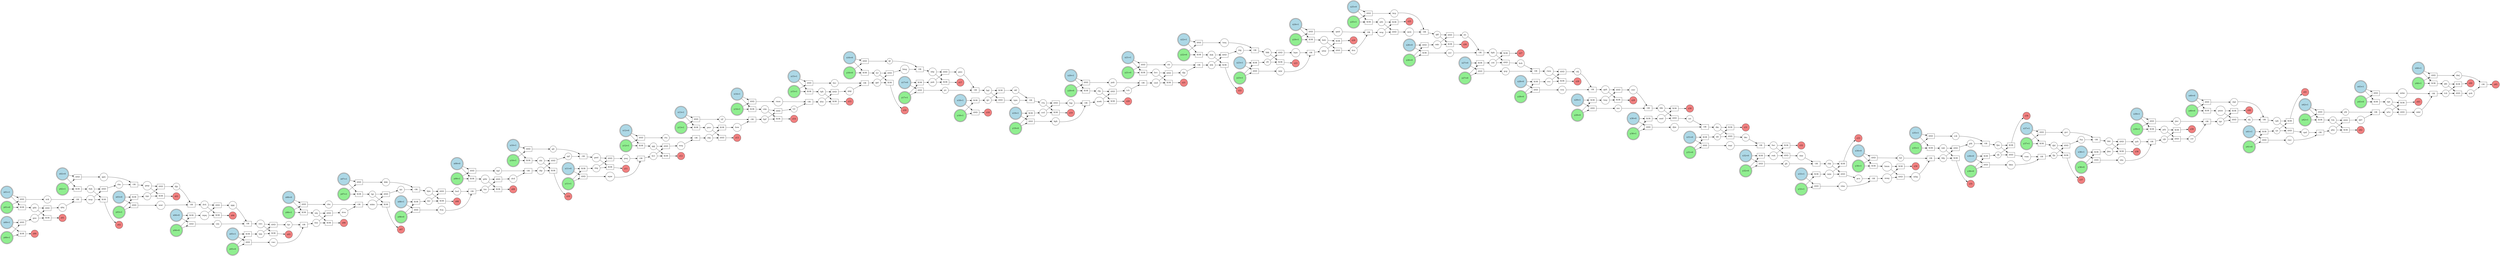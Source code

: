 digraph Circuit {
  rankdir=LR;
  "bcv" [label="bcv", style=filled, fillcolor="white", shape="circle"];
  "bfg" [label="bfg", style=filled, fillcolor="white", shape="circle"];
  "bgt" [label="bgt", style=filled, fillcolor="white", shape="circle"];
  "bht" [label="bht", style=filled, fillcolor="white", shape="circle"];
  "bjm" [label="bjm", style=filled, fillcolor="white", shape="circle"];
  "bkc" [label="bkc", style=filled, fillcolor="white", shape="circle"];
  "bkm" [label="bkm", style=filled, fillcolor="white", shape="circle"];
  "bmg" [label="bmg", style=filled, fillcolor="white", shape="circle"];
  "bpb" [label="bpb", style=filled, fillcolor="white", shape="circle"];
  "bpf" [label="bpf", style=filled, fillcolor="white", shape="circle"];
  "bqj" [label="bqj", style=filled, fillcolor="white", shape="circle"];
  "bsc" [label="bsc", style=filled, fillcolor="white", shape="circle"];
  "bsd" [label="bsd", style=filled, fillcolor="white", shape="circle"];
  "btr" [label="btr", style=filled, fillcolor="white", shape="circle"];
  "cbn" [label="cbn", style=filled, fillcolor="white", shape="circle"];
  "cck" [label="cck", style=filled, fillcolor="white", shape="circle"];
  "cdj" [label="cdj", style=filled, fillcolor="white", shape="circle"];
  "cgh" [label="cgh", style=filled, fillcolor="white", shape="circle"];
  "cjs" [label="cjs", style=filled, fillcolor="white", shape="circle"];
  "ckp" [label="ckp", style=filled, fillcolor="white", shape="circle"];
  "cmv" [label="cmv", style=filled, fillcolor="white", shape="circle"];
  "crd" [label="crd", style=filled, fillcolor="white", shape="circle"];
  "cvf" [label="cvf", style=filled, fillcolor="white", shape="circle"];
  "dcn" [label="dcn", style=filled, fillcolor="white", shape="circle"];
  "djd" [label="djd", style=filled, fillcolor="white", shape="circle"];
  "djg" [label="djg", style=filled, fillcolor="white", shape="circle"];
  "djm" [label="djm", style=filled, fillcolor="white", shape="circle"];
  "djp" [label="djp", style=filled, fillcolor="white", shape="circle"];
  "dkc" [label="dkc", style=filled, fillcolor="white", shape="circle"];
  "dnk" [label="dnk", style=filled, fillcolor="white", shape="circle"];
  "drk" [label="drk", style=filled, fillcolor="white", shape="circle"];
  "dtw" [label="dtw", style=filled, fillcolor="white", shape="circle"];
  "dvd" [label="dvd", style=filled, fillcolor="white", shape="circle"];
  "dvh" [label="dvh", style=filled, fillcolor="white", shape="circle"];
  "dvw" [label="dvw", style=filled, fillcolor="white", shape="circle"];
  "dwj" [label="dwj", style=filled, fillcolor="white", shape="circle"];
  "fcf" [label="fcf", style=filled, fillcolor="white", shape="circle"];
  "fdb" [label="fdb", style=filled, fillcolor="white", shape="circle"];
  "fjf" [label="fjf", style=filled, fillcolor="white", shape="circle"];
  "fjm" [label="fjm", style=filled, fillcolor="white", shape="circle"];
  "fjq" [label="fjq", style=filled, fillcolor="white", shape="circle"];
  "fnf" [label="fnf", style=filled, fillcolor="white", shape="circle"];
  "frt" [label="frt", style=filled, fillcolor="white", shape="circle"];
  "fsw" [label="fsw", style=filled, fillcolor="white", shape="circle"];
  "fvk" [label="fvk", style=filled, fillcolor="white", shape="circle"];
  "fvm" [label="fvm", style=filled, fillcolor="white", shape="circle"];
  "fvp" [label="fvp", style=filled, fillcolor="white", shape="circle"];
  "fwk" [label="fwk", style=filled, fillcolor="white", shape="circle"];
  "fwv" [label="fwv", style=filled, fillcolor="white", shape="circle"];
  "gdw" [label="gdw", style=filled, fillcolor="white", shape="circle"];
  "ggj" [label="ggj", style=filled, fillcolor="white", shape="circle"];
  "ghh" [label="ghh", style=filled, fillcolor="white", shape="circle"];
  "gmp" [label="gmp", style=filled, fillcolor="white", shape="circle"];
  "gms" [label="gms", style=filled, fillcolor="white", shape="circle"];
  "gnn" [label="gnn", style=filled, fillcolor="white", shape="circle"];
  "gph" [label="gph", style=filled, fillcolor="white", shape="circle"];
  "gpn" [label="gpn", style=filled, fillcolor="white", shape="circle"];
  "gpt" [label="gpt", style=filled, fillcolor="white", shape="circle"];
  "gpv" [label="gpv", style=filled, fillcolor="white", shape="circle"];
  "gqg" [label="gqg", style=filled, fillcolor="white", shape="circle"];
  "gtk" [label="gtk", style=filled, fillcolor="white", shape="circle"];
  "gvr" [label="gvr", style=filled, fillcolor="white", shape="circle"];
  "gwd" [label="gwd", style=filled, fillcolor="white", shape="circle"];
  "hcb" [label="hcb", style=filled, fillcolor="white", shape="circle"];
  "hcv" [label="hcv", style=filled, fillcolor="white", shape="circle"];
  "hfj" [label="hfj", style=filled, fillcolor="white", shape="circle"];
  "hjv" [label="hjv", style=filled, fillcolor="white", shape="circle"];
  "hkk" [label="hkk", style=filled, fillcolor="white", shape="circle"];
  "hmm" [label="hmm", style=filled, fillcolor="white", shape="circle"];
  "hqw" [label="hqw", style=filled, fillcolor="white", shape="circle"];
  "hsw" [label="hsw", style=filled, fillcolor="white", shape="circle"];
  "jct" [label="jct", style=filled, fillcolor="white", shape="circle"];
  "jjb" [label="jjb", style=filled, fillcolor="white", shape="circle"];
  "jkh" [label="jkh", style=filled, fillcolor="white", shape="circle"];
  "jkm" [label="jkm", style=filled, fillcolor="white", shape="circle"];
  "jmc" [label="jmc", style=filled, fillcolor="white", shape="circle"];
  "jrk" [label="jrk", style=filled, fillcolor="white", shape="circle"];
  "kbk" [label="kbk", style=filled, fillcolor="white", shape="circle"];
  "kgf" [label="kgf", style=filled, fillcolor="white", shape="circle"];
  "kgh" [label="kgh", style=filled, fillcolor="white", shape="circle"];
  "knh" [label="knh", style=filled, fillcolor="white", shape="circle"];
  "kvp" [label="kvp", style=filled, fillcolor="white", shape="circle"];
  "mbw" [label="mbw", style=filled, fillcolor="white", shape="circle"];
  "mhg" [label="mhg", style=filled, fillcolor="white", shape="circle"];
  "mkm" [label="mkm", style=filled, fillcolor="white", shape="circle"];
  "mpq" [label="mpq", style=filled, fillcolor="white", shape="circle"];
  "mqr" [label="mqr", style=filled, fillcolor="white", shape="circle"];
  "msp" [label="msp", style=filled, fillcolor="white", shape="circle"];
  "mwg" [label="mwg", style=filled, fillcolor="white", shape="circle"];
  "mwk" [label="mwk", style=filled, fillcolor="white", shape="circle"];
  "nbp" [label="nbp", style=filled, fillcolor="white", shape="circle"];
  "nck" [label="nck", style=filled, fillcolor="white", shape="circle"];
  "ngt" [label="ngt", style=filled, fillcolor="white", shape="circle"];
  "nhj" [label="nhj", style=filled, fillcolor="white", shape="circle"];
  "njc" [label="njc", style=filled, fillcolor="white", shape="circle"];
  "nvr" [label="nvr", style=filled, fillcolor="white", shape="circle"];
  "pbn" [label="pbn", style=filled, fillcolor="white", shape="circle"];
  "pcn" [label="pcn", style=filled, fillcolor="white", shape="circle"];
  "pds" [label="pds", style=filled, fillcolor="white", shape="circle"];
  "pjt" [label="pjt", style=filled, fillcolor="white", shape="circle"];
  "pmm" [label="pmm", style=filled, fillcolor="white", shape="circle"];
  "pmv" [label="pmv", style=filled, fillcolor="white", shape="circle"];
  "pnb" [label="pnb", style=filled, fillcolor="white", shape="circle"];
  "pnh" [label="pnh", style=filled, fillcolor="white", shape="circle"];
  "pnq" [label="pnq", style=filled, fillcolor="white", shape="circle"];
  "pth" [label="pth", style=filled, fillcolor="white", shape="circle"];
  "qcg" [label="qcg", style=filled, fillcolor="white", shape="circle"];
  "qgg" [label="qgg", style=filled, fillcolor="white", shape="circle"];
  "qhq" [label="qhq", style=filled, fillcolor="white", shape="circle"];
  "qjc" [label="qjc", style=filled, fillcolor="white", shape="circle"];
  "qkf" [label="qkf", style=filled, fillcolor="white", shape="circle"];
  "qmb" [label="qmb", style=filled, fillcolor="white", shape="circle"];
  "qrb" [label="qrb", style=filled, fillcolor="white", shape="circle"];
  "qsm" [label="qsm", style=filled, fillcolor="white", shape="circle"];
  "qvk" [label="qvk", style=filled, fillcolor="white", shape="circle"];
  "rbk" [label="rbk", style=filled, fillcolor="white", shape="circle"];
  "rds" [label="rds", style=filled, fillcolor="white", shape="circle"];
  "rfg" [label="rfg", style=filled, fillcolor="white", shape="circle"];
  "rgn" [label="rgn", style=filled, fillcolor="white", shape="circle"];
  "rhk" [label="rhk", style=filled, fillcolor="white", shape="circle"];
  "rmm" [label="rmm", style=filled, fillcolor="white", shape="circle"];
  "rmv" [label="rmv", style=filled, fillcolor="white", shape="circle"];
  "rrq" [label="rrq", style=filled, fillcolor="white", shape="circle"];
  "rtn" [label="rtn", style=filled, fillcolor="white", shape="circle"];
  "rwk" [label="rwk", style=filled, fillcolor="white", shape="circle"];
  "rwm" [label="rwm", style=filled, fillcolor="white", shape="circle"];
  "sbg" [label="sbg", style=filled, fillcolor="white", shape="circle"];
  "scd" [label="scd", style=filled, fillcolor="white", shape="circle"];
  "sfj" [label="sfj", style=filled, fillcolor="white", shape="circle"];
  "shn" [label="shn", style=filled, fillcolor="white", shape="circle"];
  "skf" [label="skf", style=filled, fillcolor="white", shape="circle"];
  "smd" [label="smd", style=filled, fillcolor="white", shape="circle"];
  "spd" [label="spd", style=filled, fillcolor="white", shape="circle"];
  "spf" [label="spf", style=filled, fillcolor="white", shape="circle"];
  "sss" [label="sss", style=filled, fillcolor="white", shape="circle"];
  "sst" [label="sst", style=filled, fillcolor="white", shape="circle"];
  "swd" [label="swd", style=filled, fillcolor="white", shape="circle"];
  "sws" [label="sws", style=filled, fillcolor="white", shape="circle"];
  "tcb" [label="tcb", style=filled, fillcolor="white", shape="circle"];
  "tch" [label="tch", style=filled, fillcolor="white", shape="circle"];
  "tdd" [label="tdd", style=filled, fillcolor="white", shape="circle"];
  "tdg" [label="tdg", style=filled, fillcolor="white", shape="circle"];
  "tgb" [label="tgb", style=filled, fillcolor="white", shape="circle"];
  "tgj" [label="tgj", style=filled, fillcolor="white", shape="circle"];
  "tgm" [label="tgm", style=filled, fillcolor="white", shape="circle"];
  "tgv" [label="tgv", style=filled, fillcolor="white", shape="circle"];
  "tjh" [label="tjh", style=filled, fillcolor="white", shape="circle"];
  "tmp" [label="tmp", style=filled, fillcolor="white", shape="circle"];
  "tmq" [label="tmq", style=filled, fillcolor="white", shape="circle"];
  "tns" [label="tns", style=filled, fillcolor="white", shape="circle"];
  "tpq" [label="tpq", style=filled, fillcolor="white", shape="circle"];
  "tst" [label="tst", style=filled, fillcolor="white", shape="circle"];
  "tvw" [label="tvw", style=filled, fillcolor="white", shape="circle"];
  "vbm" [label="vbm", style=filled, fillcolor="white", shape="circle"];
  "vbs" [label="vbs", style=filled, fillcolor="white", shape="circle"];
  "vds" [label="vds", style=filled, fillcolor="white", shape="circle"];
  "vfr" [label="vfr", style=filled, fillcolor="white", shape="circle"];
  "vft" [label="vft", style=filled, fillcolor="white", shape="circle"];
  "vhb" [label="vhb", style=filled, fillcolor="white", shape="circle"];
  "vjb" [label="vjb", style=filled, fillcolor="white", shape="circle"];
  "vjf" [label="vjf", style=filled, fillcolor="white", shape="circle"];
  "vkd" [label="vkd", style=filled, fillcolor="white", shape="circle"];
  "vkw" [label="vkw", style=filled, fillcolor="white", shape="circle"];
  "vnm" [label="vnm", style=filled, fillcolor="white", shape="circle"];
  "vvc" [label="vvc", style=filled, fillcolor="white", shape="circle"];
  "vwc" [label="vwc", style=filled, fillcolor="white", shape="circle"];
  "wbw" [label="wbw", style=filled, fillcolor="white", shape="circle"];
  "whv" [label="whv", style=filled, fillcolor="white", shape="circle"];
  "wjm" [label="wjm", style=filled, fillcolor="white", shape="circle"];
  "wjw" [label="wjw", style=filled, fillcolor="white", shape="circle"];
  "wkd" [label="wkd", style=filled, fillcolor="white", shape="circle"];
  "wkr" [label="wkr", style=filled, fillcolor="white", shape="circle"];
  "wpw" [label="wpw", style=filled, fillcolor="white", shape="circle"];
  "wrg" [label="wrg", style=filled, fillcolor="white", shape="circle"];
  "wsg" [label="wsg", style=filled, fillcolor="white", shape="circle"];
  "wwt" [label="wwt", style=filled, fillcolor="white", shape="circle"];
  "x00" [label="x00=1", style=filled, fillcolor="lightblue", shape="doublecircle"];
  "x01" [label="x01=1", style=filled, fillcolor="lightblue", shape="doublecircle"];
  "x02" [label="x02=0", style=filled, fillcolor="lightblue", shape="doublecircle"];
  "x03" [label="x03=0", style=filled, fillcolor="lightblue", shape="doublecircle"];
  "x04" [label="x04=0", style=filled, fillcolor="lightblue", shape="doublecircle"];
  "x05" [label="x05=1", style=filled, fillcolor="lightblue", shape="doublecircle"];
  "x06" [label="x06=0", style=filled, fillcolor="lightblue", shape="doublecircle"];
  "x07" [label="x07=1", style=filled, fillcolor="lightblue", shape="doublecircle"];
  "x08" [label="x08=1", style=filled, fillcolor="lightblue", shape="doublecircle"];
  "x09" [label="x09=0", style=filled, fillcolor="lightblue", shape="doublecircle"];
  "x10" [label="x10=1", style=filled, fillcolor="lightblue", shape="doublecircle"];
  "x11" [label="x11=0", style=filled, fillcolor="lightblue", shape="doublecircle"];
  "x12" [label="x12=0", style=filled, fillcolor="lightblue", shape="doublecircle"];
  "x13" [label="x13=1", style=filled, fillcolor="lightblue", shape="doublecircle"];
  "x14" [label="x14=1", style=filled, fillcolor="lightblue", shape="doublecircle"];
  "x15" [label="x15=1", style=filled, fillcolor="lightblue", shape="doublecircle"];
  "x16" [label="x16=0", style=filled, fillcolor="lightblue", shape="doublecircle"];
  "x17" [label="x17=0", style=filled, fillcolor="lightblue", shape="doublecircle"];
  "x18" [label="x18=1", style=filled, fillcolor="lightblue", shape="doublecircle"];
  "x19" [label="x19=1", style=filled, fillcolor="lightblue", shape="doublecircle"];
  "x20" [label="x20=1", style=filled, fillcolor="lightblue", shape="doublecircle"];
  "x21" [label="x21=1", style=filled, fillcolor="lightblue", shape="doublecircle"];
  "x22" [label="x22=1", style=filled, fillcolor="lightblue", shape="doublecircle"];
  "x23" [label="x23=1", style=filled, fillcolor="lightblue", shape="doublecircle"];
  "x24" [label="x24=1", style=filled, fillcolor="lightblue", shape="doublecircle"];
  "x25" [label="x25=0", style=filled, fillcolor="lightblue", shape="doublecircle"];
  "x26" [label="x26=0", style=filled, fillcolor="lightblue", shape="doublecircle"];
  "x27" [label="x27=0", style=filled, fillcolor="lightblue", shape="doublecircle"];
  "x28" [label="x28=0", style=filled, fillcolor="lightblue", shape="doublecircle"];
  "x29" [label="x29=1", style=filled, fillcolor="lightblue", shape="doublecircle"];
  "x30" [label="x30=0", style=filled, fillcolor="lightblue", shape="doublecircle"];
  "x31" [label="x31=0", style=filled, fillcolor="lightblue", shape="doublecircle"];
  "x32" [label="x32=0", style=filled, fillcolor="lightblue", shape="doublecircle"];
  "x33" [label="x33=1", style=filled, fillcolor="lightblue", shape="doublecircle"];
  "x34" [label="x34=0", style=filled, fillcolor="lightblue", shape="doublecircle"];
  "x35" [label="x35=1", style=filled, fillcolor="lightblue", shape="doublecircle"];
  "x36" [label="x36=0", style=filled, fillcolor="lightblue", shape="doublecircle"];
  "x37" [label="x37=1", style=filled, fillcolor="lightblue", shape="doublecircle"];
  "x38" [label="x38=1", style=filled, fillcolor="lightblue", shape="doublecircle"];
  "x39" [label="x39=1", style=filled, fillcolor="lightblue", shape="doublecircle"];
  "x40" [label="x40=0", style=filled, fillcolor="lightblue", shape="doublecircle"];
  "x41" [label="x41=1", style=filled, fillcolor="lightblue", shape="doublecircle"];
  "x42" [label="x42=1", style=filled, fillcolor="lightblue", shape="doublecircle"];
  "x43" [label="x43=1", style=filled, fillcolor="lightblue", shape="doublecircle"];
  "x44" [label="x44=1", style=filled, fillcolor="lightblue", shape="doublecircle"];
  "y00" [label="y00=1", style=filled, fillcolor="lightgreen", shape="doublecircle"];
  "y01" [label="y01=0", style=filled, fillcolor="lightgreen", shape="doublecircle"];
  "y02" [label="y02=1", style=filled, fillcolor="lightgreen", shape="doublecircle"];
  "y03" [label="y03=1", style=filled, fillcolor="lightgreen", shape="doublecircle"];
  "y04" [label="y04=0", style=filled, fillcolor="lightgreen", shape="doublecircle"];
  "y05" [label="y05=0", style=filled, fillcolor="lightgreen", shape="doublecircle"];
  "y06" [label="y06=1", style=filled, fillcolor="lightgreen", shape="doublecircle"];
  "y07" [label="y07=1", style=filled, fillcolor="lightgreen", shape="doublecircle"];
  "y08" [label="y08=0", style=filled, fillcolor="lightgreen", shape="doublecircle"];
  "y09" [label="y09=1", style=filled, fillcolor="lightgreen", shape="doublecircle"];
  "y10" [label="y10=1", style=filled, fillcolor="lightgreen", shape="doublecircle"];
  "y11" [label="y11=1", style=filled, fillcolor="lightgreen", shape="doublecircle"];
  "y12" [label="y12=1", style=filled, fillcolor="lightgreen", shape="doublecircle"];
  "y13" [label="y13=1", style=filled, fillcolor="lightgreen", shape="doublecircle"];
  "y14" [label="y14=1", style=filled, fillcolor="lightgreen", shape="doublecircle"];
  "y15" [label="y15=1", style=filled, fillcolor="lightgreen", shape="doublecircle"];
  "y16" [label="y16=0", style=filled, fillcolor="lightgreen", shape="doublecircle"];
  "y17" [label="y17=1", style=filled, fillcolor="lightgreen", shape="doublecircle"];
  "y18" [label="y18=1", style=filled, fillcolor="lightgreen", shape="doublecircle"];
  "y19" [label="y19=0", style=filled, fillcolor="lightgreen", shape="doublecircle"];
  "y20" [label="y20=0", style=filled, fillcolor="lightgreen", shape="doublecircle"];
  "y21" [label="y21=0", style=filled, fillcolor="lightgreen", shape="doublecircle"];
  "y22" [label="y22=0", style=filled, fillcolor="lightgreen", shape="doublecircle"];
  "y23" [label="y23=1", style=filled, fillcolor="lightgreen", shape="doublecircle"];
  "y24" [label="y24=1", style=filled, fillcolor="lightgreen", shape="doublecircle"];
  "y25" [label="y25=1", style=filled, fillcolor="lightgreen", shape="doublecircle"];
  "y26" [label="y26=0", style=filled, fillcolor="lightgreen", shape="doublecircle"];
  "y27" [label="y27=0", style=filled, fillcolor="lightgreen", shape="doublecircle"];
  "y28" [label="y28=0", style=filled, fillcolor="lightgreen", shape="doublecircle"];
  "y29" [label="y29=0", style=filled, fillcolor="lightgreen", shape="doublecircle"];
  "y30" [label="y30=1", style=filled, fillcolor="lightgreen", shape="doublecircle"];
  "y31" [label="y31=0", style=filled, fillcolor="lightgreen", shape="doublecircle"];
  "y32" [label="y32=0", style=filled, fillcolor="lightgreen", shape="doublecircle"];
  "y33" [label="y33=1", style=filled, fillcolor="lightgreen", shape="doublecircle"];
  "y34" [label="y34=1", style=filled, fillcolor="lightgreen", shape="doublecircle"];
  "y35" [label="y35=1", style=filled, fillcolor="lightgreen", shape="doublecircle"];
  "y36" [label="y36=0", style=filled, fillcolor="lightgreen", shape="doublecircle"];
  "y37" [label="y37=1", style=filled, fillcolor="lightgreen", shape="doublecircle"];
  "y38" [label="y38=0", style=filled, fillcolor="lightgreen", shape="doublecircle"];
  "y39" [label="y39=1", style=filled, fillcolor="lightgreen", shape="doublecircle"];
  "y40" [label="y40=0", style=filled, fillcolor="lightgreen", shape="doublecircle"];
  "y41" [label="y41=0", style=filled, fillcolor="lightgreen", shape="doublecircle"];
  "y42" [label="y42=1", style=filled, fillcolor="lightgreen", shape="doublecircle"];
  "y43" [label="y43=0", style=filled, fillcolor="lightgreen", shape="doublecircle"];
  "y44" [label="y44=1", style=filled, fillcolor="lightgreen", shape="doublecircle"];
  "z00" [label="z00", style=filled, fillcolor="lightcoral", shape="circle"];
  "z01" [label="z01", style=filled, fillcolor="lightcoral", shape="circle"];
  "z02" [label="z02", style=filled, fillcolor="lightcoral", shape="circle"];
  "z03" [label="z03", style=filled, fillcolor="lightcoral", shape="circle"];
  "z04" [label="z04", style=filled, fillcolor="lightcoral", shape="circle"];
  "z05" [label="z05", style=filled, fillcolor="lightcoral", shape="circle"];
  "z06" [label="z06", style=filled, fillcolor="lightcoral", shape="circle"];
  "z07" [label="z07", style=filled, fillcolor="lightcoral", shape="circle"];
  "z08" [label="z08", style=filled, fillcolor="lightcoral", shape="circle"];
  "z09" [label="z09", style=filled, fillcolor="lightcoral", shape="circle"];
  "z10" [label="z10", style=filled, fillcolor="lightcoral", shape="circle"];
  "z11" [label="z11", style=filled, fillcolor="lightcoral", shape="circle"];
  "z12" [label="z12", style=filled, fillcolor="lightcoral", shape="circle"];
  "z13" [label="z13", style=filled, fillcolor="lightcoral", shape="circle"];
  "z14" [label="z14", style=filled, fillcolor="lightcoral", shape="circle"];
  "z15" [label="z15", style=filled, fillcolor="lightcoral", shape="circle"];
  "z16" [label="z16", style=filled, fillcolor="lightcoral", shape="circle"];
  "z17" [label="z17", style=filled, fillcolor="lightcoral", shape="circle"];
  "z18" [label="z18", style=filled, fillcolor="lightcoral", shape="circle"];
  "z19" [label="z19", style=filled, fillcolor="lightcoral", shape="circle"];
  "z20" [label="z20", style=filled, fillcolor="lightcoral", shape="circle"];
  "z21" [label="z21", style=filled, fillcolor="lightcoral", shape="circle"];
  "z22" [label="z22", style=filled, fillcolor="lightcoral", shape="circle"];
  "z23" [label="z23", style=filled, fillcolor="lightcoral", shape="circle"];
  "z24" [label="z24", style=filled, fillcolor="lightcoral", shape="circle"];
  "z25" [label="z25", style=filled, fillcolor="lightcoral", shape="circle"];
  "z26" [label="z26", style=filled, fillcolor="lightcoral", shape="circle"];
  "z27" [label="z27", style=filled, fillcolor="lightcoral", shape="circle"];
  "z28" [label="z28", style=filled, fillcolor="lightcoral", shape="circle"];
  "z29" [label="z29", style=filled, fillcolor="lightcoral", shape="circle"];
  "z30" [label="z30", style=filled, fillcolor="lightcoral", shape="circle"];
  "z31" [label="z31", style=filled, fillcolor="lightcoral", shape="circle"];
  "z32" [label="z32", style=filled, fillcolor="lightcoral", shape="circle"];
  "z33" [label="z33", style=filled, fillcolor="lightcoral", shape="circle"];
  "z34" [label="z34", style=filled, fillcolor="lightcoral", shape="circle"];
  "z35" [label="z35", style=filled, fillcolor="lightcoral", shape="circle"];
  "z36" [label="z36", style=filled, fillcolor="lightcoral", shape="circle"];
  "z37" [label="z37", style=filled, fillcolor="lightcoral", shape="circle"];
  "z38" [label="z38", style=filled, fillcolor="lightcoral", shape="circle"];
  "z39" [label="z39", style=filled, fillcolor="lightcoral", shape="circle"];
  "z40" [label="z40", style=filled, fillcolor="lightcoral", shape="circle"];
  "z41" [label="z41", style=filled, fillcolor="lightcoral", shape="circle"];
  "z42" [label="z42", style=filled, fillcolor="lightcoral", shape="circle"];
  "z43" [label="z43", style=filled, fillcolor="lightcoral", shape="circle"];
  "z44" [label="z44", style=filled, fillcolor="lightcoral", shape="circle"];
  "z45" [label="z45", style=filled, fillcolor="lightcoral", shape="circle"];
  "G0" [label="XOR", shape=box, style="filled", fillcolor="white"];
  "G1" [label="AND", shape=box, style="filled", fillcolor="white"];
  "G2" [label="XOR", shape=box, style="filled", fillcolor="white"];
  "G3" [label="AND", shape=box, style="filled", fillcolor="white"];
  "G4" [label="XOR", shape=box, style="filled", fillcolor="white"];
  "G5" [label="XOR", shape=box, style="filled", fillcolor="white"];
  "G6" [label="OR", shape=box, style="filled", fillcolor="white"];
  "G7" [label="XOR", shape=box, style="filled", fillcolor="white"];
  "G8" [label="AND", shape=box, style="filled", fillcolor="white"];
  "G9" [label="XOR", shape=box, style="filled", fillcolor="white"];
  "G10" [label="AND", shape=box, style="filled", fillcolor="white"];
  "G11" [label="AND", shape=box, style="filled", fillcolor="white"];
  "G12" [label="AND", shape=box, style="filled", fillcolor="white"];
  "G13" [label="XOR", shape=box, style="filled", fillcolor="white"];
  "G14" [label="AND", shape=box, style="filled", fillcolor="white"];
  "G15" [label="AND", shape=box, style="filled", fillcolor="white"];
  "G16" [label="OR", shape=box, style="filled", fillcolor="white"];
  "G17" [label="OR", shape=box, style="filled", fillcolor="white"];
  "G18" [label="XOR", shape=box, style="filled", fillcolor="white"];
  "G19" [label="XOR", shape=box, style="filled", fillcolor="white"];
  "G20" [label="OR", shape=box, style="filled", fillcolor="white"];
  "G21" [label="XOR", shape=box, style="filled", fillcolor="white"];
  "G22" [label="XOR", shape=box, style="filled", fillcolor="white"];
  "G23" [label="AND", shape=box, style="filled", fillcolor="white"];
  "G24" [label="XOR", shape=box, style="filled", fillcolor="white"];
  "G25" [label="OR", shape=box, style="filled", fillcolor="white"];
  "G26" [label="AND", shape=box, style="filled", fillcolor="white"];
  "G27" [label="XOR", shape=box, style="filled", fillcolor="white"];
  "G28" [label="AND", shape=box, style="filled", fillcolor="white"];
  "G29" [label="OR", shape=box, style="filled", fillcolor="white"];
  "G30" [label="AND", shape=box, style="filled", fillcolor="white"];
  "G31" [label="OR", shape=box, style="filled", fillcolor="white"];
  "G32" [label="XOR", shape=box, style="filled", fillcolor="white"];
  "G33" [label="AND", shape=box, style="filled", fillcolor="white"];
  "G34" [label="AND", shape=box, style="filled", fillcolor="white"];
  "G35" [label="AND", shape=box, style="filled", fillcolor="white"];
  "G36" [label="XOR", shape=box, style="filled", fillcolor="white"];
  "G37" [label="OR", shape=box, style="filled", fillcolor="white"];
  "G38" [label="AND", shape=box, style="filled", fillcolor="white"];
  "G39" [label="AND", shape=box, style="filled", fillcolor="white"];
  "G40" [label="XOR", shape=box, style="filled", fillcolor="white"];
  "G41" [label="AND", shape=box, style="filled", fillcolor="white"];
  "G42" [label="AND", shape=box, style="filled", fillcolor="white"];
  "G43" [label="XOR", shape=box, style="filled", fillcolor="white"];
  "G44" [label="OR", shape=box, style="filled", fillcolor="white"];
  "G45" [label="XOR", shape=box, style="filled", fillcolor="white"];
  "G46" [label="AND", shape=box, style="filled", fillcolor="white"];
  "G47" [label="AND", shape=box, style="filled", fillcolor="white"];
  "G48" [label="AND", shape=box, style="filled", fillcolor="white"];
  "G49" [label="AND", shape=box, style="filled", fillcolor="white"];
  "G50" [label="OR", shape=box, style="filled", fillcolor="white"];
  "G51" [label="AND", shape=box, style="filled", fillcolor="white"];
  "G52" [label="OR", shape=box, style="filled", fillcolor="white"];
  "G53" [label="XOR", shape=box, style="filled", fillcolor="white"];
  "G54" [label="AND", shape=box, style="filled", fillcolor="white"];
  "G55" [label="XOR", shape=box, style="filled", fillcolor="white"];
  "G56" [label="AND", shape=box, style="filled", fillcolor="white"];
  "G57" [label="OR", shape=box, style="filled", fillcolor="white"];
  "G58" [label="XOR", shape=box, style="filled", fillcolor="white"];
  "G59" [label="AND", shape=box, style="filled", fillcolor="white"];
  "G60" [label="OR", shape=box, style="filled", fillcolor="white"];
  "G61" [label="XOR", shape=box, style="filled", fillcolor="white"];
  "G62" [label="AND", shape=box, style="filled", fillcolor="white"];
  "G63" [label="XOR", shape=box, style="filled", fillcolor="white"];
  "G64" [label="XOR", shape=box, style="filled", fillcolor="white"];
  "G65" [label="XOR", shape=box, style="filled", fillcolor="white"];
  "G66" [label="XOR", shape=box, style="filled", fillcolor="white"];
  "G67" [label="AND", shape=box, style="filled", fillcolor="white"];
  "G68" [label="AND", shape=box, style="filled", fillcolor="white"];
  "G69" [label="AND", shape=box, style="filled", fillcolor="white"];
  "G70" [label="AND", shape=box, style="filled", fillcolor="white"];
  "G71" [label="XOR", shape=box, style="filled", fillcolor="white"];
  "G72" [label="XOR", shape=box, style="filled", fillcolor="white"];
  "G73" [label="OR", shape=box, style="filled", fillcolor="white"];
  "G74" [label="OR", shape=box, style="filled", fillcolor="white"];
  "G75" [label="AND", shape=box, style="filled", fillcolor="white"];
  "G76" [label="AND", shape=box, style="filled", fillcolor="white"];
  "G77" [label="OR", shape=box, style="filled", fillcolor="white"];
  "G78" [label="AND", shape=box, style="filled", fillcolor="white"];
  "G79" [label="OR", shape=box, style="filled", fillcolor="white"];
  "G80" [label="XOR", shape=box, style="filled", fillcolor="white"];
  "G81" [label="AND", shape=box, style="filled", fillcolor="white"];
  "G82" [label="XOR", shape=box, style="filled", fillcolor="white"];
  "G83" [label="AND", shape=box, style="filled", fillcolor="white"];
  "G84" [label="AND", shape=box, style="filled", fillcolor="white"];
  "G85" [label="AND", shape=box, style="filled", fillcolor="white"];
  "G86" [label="XOR", shape=box, style="filled", fillcolor="white"];
  "G87" [label="XOR", shape=box, style="filled", fillcolor="white"];
  "G88" [label="XOR", shape=box, style="filled", fillcolor="white"];
  "G89" [label="OR", shape=box, style="filled", fillcolor="white"];
  "G90" [label="XOR", shape=box, style="filled", fillcolor="white"];
  "G91" [label="XOR", shape=box, style="filled", fillcolor="white"];
  "G92" [label="OR", shape=box, style="filled", fillcolor="white"];
  "G93" [label="XOR", shape=box, style="filled", fillcolor="white"];
  "G94" [label="XOR", shape=box, style="filled", fillcolor="white"];
  "G95" [label="XOR", shape=box, style="filled", fillcolor="white"];
  "G96" [label="AND", shape=box, style="filled", fillcolor="white"];
  "G97" [label="XOR", shape=box, style="filled", fillcolor="white"];
  "G98" [label="AND", shape=box, style="filled", fillcolor="white"];
  "G99" [label="AND", shape=box, style="filled", fillcolor="white"];
  "G100" [label="AND", shape=box, style="filled", fillcolor="white"];
  "G101" [label="AND", shape=box, style="filled", fillcolor="white"];
  "G102" [label="AND", shape=box, style="filled", fillcolor="white"];
  "G103" [label="XOR", shape=box, style="filled", fillcolor="white"];
  "G104" [label="XOR", shape=box, style="filled", fillcolor="white"];
  "G105" [label="XOR", shape=box, style="filled", fillcolor="white"];
  "G106" [label="AND", shape=box, style="filled", fillcolor="white"];
  "G107" [label="AND", shape=box, style="filled", fillcolor="white"];
  "G108" [label="XOR", shape=box, style="filled", fillcolor="white"];
  "G109" [label="XOR", shape=box, style="filled", fillcolor="white"];
  "G110" [label="XOR", shape=box, style="filled", fillcolor="white"];
  "G111" [label="AND", shape=box, style="filled", fillcolor="white"];
  "G112" [label="OR", shape=box, style="filled", fillcolor="white"];
  "G113" [label="OR", shape=box, style="filled", fillcolor="white"];
  "G114" [label="AND", shape=box, style="filled", fillcolor="white"];
  "G115" [label="AND", shape=box, style="filled", fillcolor="white"];
  "G116" [label="AND", shape=box, style="filled", fillcolor="white"];
  "G117" [label="XOR", shape=box, style="filled", fillcolor="white"];
  "G118" [label="AND", shape=box, style="filled", fillcolor="white"];
  "G119" [label="AND", shape=box, style="filled", fillcolor="white"];
  "G120" [label="AND", shape=box, style="filled", fillcolor="white"];
  "G121" [label="XOR", shape=box, style="filled", fillcolor="white"];
  "G122" [label="XOR", shape=box, style="filled", fillcolor="white"];
  "G123" [label="AND", shape=box, style="filled", fillcolor="white"];
  "G124" [label="AND", shape=box, style="filled", fillcolor="white"];
  "G125" [label="OR", shape=box, style="filled", fillcolor="white"];
  "G126" [label="XOR", shape=box, style="filled", fillcolor="white"];
  "G127" [label="XOR", shape=box, style="filled", fillcolor="white"];
  "G128" [label="AND", shape=box, style="filled", fillcolor="white"];
  "G129" [label="XOR", shape=box, style="filled", fillcolor="white"];
  "G130" [label="XOR", shape=box, style="filled", fillcolor="white"];
  "G131" [label="XOR", shape=box, style="filled", fillcolor="white"];
  "G132" [label="OR", shape=box, style="filled", fillcolor="white"];
  "G133" [label="AND", shape=box, style="filled", fillcolor="white"];
  "G134" [label="OR", shape=box, style="filled", fillcolor="white"];
  "G135" [label="XOR", shape=box, style="filled", fillcolor="white"];
  "G136" [label="OR", shape=box, style="filled", fillcolor="white"];
  "G137" [label="XOR", shape=box, style="filled", fillcolor="white"];
  "G138" [label="XOR", shape=box, style="filled", fillcolor="white"];
  "G139" [label="AND", shape=box, style="filled", fillcolor="white"];
  "G140" [label="XOR", shape=box, style="filled", fillcolor="white"];
  "G141" [label="AND", shape=box, style="filled", fillcolor="white"];
  "G142" [label="XOR", shape=box, style="filled", fillcolor="white"];
  "G143" [label="AND", shape=box, style="filled", fillcolor="white"];
  "G144" [label="AND", shape=box, style="filled", fillcolor="white"];
  "G145" [label="XOR", shape=box, style="filled", fillcolor="white"];
  "G146" [label="XOR", shape=box, style="filled", fillcolor="white"];
  "G147" [label="XOR", shape=box, style="filled", fillcolor="white"];
  "G148" [label="OR", shape=box, style="filled", fillcolor="white"];
  "G149" [label="AND", shape=box, style="filled", fillcolor="white"];
  "G150" [label="XOR", shape=box, style="filled", fillcolor="white"];
  "G151" [label="XOR", shape=box, style="filled", fillcolor="white"];
  "G152" [label="XOR", shape=box, style="filled", fillcolor="white"];
  "G153" [label="AND", shape=box, style="filled", fillcolor="white"];
  "G154" [label="OR", shape=box, style="filled", fillcolor="white"];
  "G155" [label="OR", shape=box, style="filled", fillcolor="white"];
  "G156" [label="AND", shape=box, style="filled", fillcolor="white"];
  "G157" [label="OR", shape=box, style="filled", fillcolor="white"];
  "G158" [label="AND", shape=box, style="filled", fillcolor="white"];
  "G159" [label="AND", shape=box, style="filled", fillcolor="white"];
  "G160" [label="XOR", shape=box, style="filled", fillcolor="white"];
  "G161" [label="OR", shape=box, style="filled", fillcolor="white"];
  "G162" [label="XOR", shape=box, style="filled", fillcolor="white"];
  "G163" [label="AND", shape=box, style="filled", fillcolor="white"];
  "G164" [label="XOR", shape=box, style="filled", fillcolor="white"];
  "G165" [label="XOR", shape=box, style="filled", fillcolor="white"];
  "G166" [label="AND", shape=box, style="filled", fillcolor="white"];
  "G167" [label="OR", shape=box, style="filled", fillcolor="white"];
  "G168" [label="AND", shape=box, style="filled", fillcolor="white"];
  "G169" [label="AND", shape=box, style="filled", fillcolor="white"];
  "G170" [label="XOR", shape=box, style="filled", fillcolor="white"];
  "G171" [label="AND", shape=box, style="filled", fillcolor="white"];
  "G172" [label="XOR", shape=box, style="filled", fillcolor="white"];
  "G173" [label="AND", shape=box, style="filled", fillcolor="white"];
  "G174" [label="OR", shape=box, style="filled", fillcolor="white"];
  "G175" [label="XOR", shape=box, style="filled", fillcolor="white"];
  "G176" [label="AND", shape=box, style="filled", fillcolor="white"];
  "G177" [label="OR", shape=box, style="filled", fillcolor="white"];
  "G178" [label="AND", shape=box, style="filled", fillcolor="white"];
  "G179" [label="AND", shape=box, style="filled", fillcolor="white"];
  "G180" [label="OR", shape=box, style="filled", fillcolor="white"];
  "G181" [label="OR", shape=box, style="filled", fillcolor="white"];
  "G182" [label="XOR", shape=box, style="filled", fillcolor="white"];
  "G183" [label="XOR", shape=box, style="filled", fillcolor="white"];
  "G184" [label="XOR", shape=box, style="filled", fillcolor="white"];
  "G185" [label="OR", shape=box, style="filled", fillcolor="white"];
  "G186" [label="AND", shape=box, style="filled", fillcolor="white"];
  "G187" [label="AND", shape=box, style="filled", fillcolor="white"];
  "G188" [label="XOR", shape=box, style="filled", fillcolor="white"];
  "G189" [label="AND", shape=box, style="filled", fillcolor="white"];
  "G190" [label="AND", shape=box, style="filled", fillcolor="white"];
  "G191" [label="AND", shape=box, style="filled", fillcolor="white"];
  "G192" [label="XOR", shape=box, style="filled", fillcolor="white"];
  "G193" [label="OR", shape=box, style="filled", fillcolor="white"];
  "G194" [label="XOR", shape=box, style="filled", fillcolor="white"];
  "G195" [label="XOR", shape=box, style="filled", fillcolor="white"];
  "G196" [label="XOR", shape=box, style="filled", fillcolor="white"];
  "G197" [label="OR", shape=box, style="filled", fillcolor="white"];
  "G198" [label="OR", shape=box, style="filled", fillcolor="white"];
  "G199" [label="AND", shape=box, style="filled", fillcolor="white"];
  "G200" [label="XOR", shape=box, style="filled", fillcolor="white"];
  "G201" [label="XOR", shape=box, style="filled", fillcolor="white"];
  "G202" [label="AND", shape=box, style="filled", fillcolor="white"];
  "G203" [label="XOR", shape=box, style="filled", fillcolor="white"];
  "G204" [label="OR", shape=box, style="filled", fillcolor="white"];
  "G205" [label="XOR", shape=box, style="filled", fillcolor="white"];
  "G206" [label="XOR", shape=box, style="filled", fillcolor="white"];
  "G207" [label="OR", shape=box, style="filled", fillcolor="white"];
  "G208" [label="OR", shape=box, style="filled", fillcolor="white"];
  "G209" [label="XOR", shape=box, style="filled", fillcolor="white"];
  "G210" [label="OR", shape=box, style="filled", fillcolor="white"];
  "G211" [label="AND", shape=box, style="filled", fillcolor="white"];
  "G212" [label="AND", shape=box, style="filled", fillcolor="white"];
  "G213" [label="OR", shape=box, style="filled", fillcolor="white"];
  "G214" [label="AND", shape=box, style="filled", fillcolor="white"];
  "G215" [label="XOR", shape=box, style="filled", fillcolor="white"];
  "G216" [label="XOR", shape=box, style="filled", fillcolor="white"];
  "G217" [label="XOR", shape=box, style="filled", fillcolor="white"];
  "G218" [label="AND", shape=box, style="filled", fillcolor="white"];
  "G219" [label="AND", shape=box, style="filled", fillcolor="white"];
  "G220" [label="AND", shape=box, style="filled", fillcolor="white"];
  "G221" [label="XOR", shape=box, style="filled", fillcolor="white"];
  "x36" -> "G0";
  "y36" -> "G0";
  "G0" -> "sfj";
  "mpq" -> "G1";
  "dvh" -> "G1";
  "G1" -> "qgg";
  "sfj" -> "G2";
  "fjm" -> "G2";
  "G2" -> "z36";
  "y10" -> "G3";
  "x10" -> "G3";
  "G3" -> "pjt";
  "pds" -> "G4";
  "wsg" -> "G4";
  "G4" -> "z25";
  "wjm" -> "G5";
  "rhk" -> "G5";
  "G5" -> "z33";
  "dvd" -> "G6";
  "kgf" -> "G6";
  "G6" -> "ckp";
  "tgj" -> "G7";
  "mkm" -> "G7";
  "G7" -> "z07";
  "x40" -> "G8";
  "y40" -> "G8";
  "G8" -> "vkd";
  "x28" -> "G9";
  "y28" -> "G9";
  "G9" -> "vvc";
  "y22" -> "G10";
  "x22" -> "G10";
  "G10" -> "tmq";
  "gdw" -> "G11";
  "tns" -> "G11";
  "G11" -> "dvd";
  "rwm" -> "G12";
  "vvc" -> "G12";
  "G12" -> "cdj";
  "mwg" -> "G13";
  "hmm" -> "G13";
  "G13" -> "z34";
  "dtw" -> "G14";
  "tgb" -> "G14";
  "G14" -> "gqg";
  "y20" -> "G15";
  "x20" -> "G15";
  "G15" -> "pnb";
  "dcn" -> "G16";
  "qmb" -> "G16";
  "G16" -> "wsg";
  "hjv" -> "G17";
  "vwc" -> "G17";
  "G17" -> "fsw";
  "x26" -> "G18";
  "y26" -> "G18";
  "G18" -> "nvr";
  "x41" -> "G19";
  "y41" -> "G19";
  "G19" -> "cjs";
  "dwj" -> "G20";
  "qvk" -> "G20";
  "G20" -> "z45";
  "x27" -> "G21";
  "y27" -> "G21";
  "G21" -> "crd";
  "whv" -> "G22";
  "ngt" -> "G22";
  "G22" -> "z43";
  "rfg" -> "G23";
  "mwk" -> "G23";
  "G23" -> "tch";
  "bgt" -> "G24";
  "qjc" -> "G24";
  "G24" -> "skf";
  "frt" -> "G25";
  "nvr" -> "G25";
  "G25" -> "bpb";
  "y34" -> "G26";
  "x34" -> "G26";
  "G26" -> "fnf";
  "y40" -> "G27";
  "x40" -> "G27";
  "G27" -> "pmm";
  "sws" -> "G28";
  "tpq" -> "G28";
  "G28" -> "hjv";
  "pcn" -> "G29";
  "vbm" -> "G29";
  "G29" -> "mwg";
  "mkm" -> "G30";
  "tgj" -> "G30";
  "G30" -> "njc";
  "jjb" -> "G31";
  "vkw" -> "G31";
  "G31" -> "rhk";
  "fdb" -> "G32";
  "smd" -> "G32";
  "G32" -> "z30";
  "ghh" -> "G33";
  "gnn" -> "G33";
  "G33" -> "qhq";
  "ckp" -> "G34";
  "rds" -> "G34";
  "G34" -> "spf";
  "dnk" -> "G35";
  "drk" -> "G35";
  "G35" -> "tdg";
  "x10" -> "G36";
  "y10" -> "G36";
  "G36" -> "rds";
  "wrg" -> "G37";
  "rtn" -> "G37";
  "G37" -> "rbk";
  "y19" -> "G38";
  "x19" -> "G38";
  "G38" -> "kgh";
  "sfj" -> "G39";
  "fjm" -> "G39";
  "G39" -> "vnm";
  "tpq" -> "G40";
  "sws" -> "G40";
  "G40" -> "z05";
  "x14" -> "G41";
  "y14" -> "G41";
  "G41" -> "rmm";
  "qkf" -> "G42";
  "wkr" -> "G42";
  "G42" -> "frt";
  "y07" -> "G43";
  "x07" -> "G43";
  "G43" -> "tgj";
  "fjf" -> "G44";
  "bmg" -> "G44";
  "G44" -> "nbp";
  "fsw" -> "G45";
  "nhj" -> "G45";
  "G45" -> "z06";
  "fvk" -> "G46";
  "pbn" -> "G46";
  "G46" -> "gpv";
  "y18" -> "G47";
  "x18" -> "G47";
  "G47" -> "z18";
  "x21" -> "G48";
  "y21" -> "G48";
  "G48" -> "vfr";
  "y24" -> "G49";
  "x24" -> "G49";
  "G49" -> "qmb";
  "vnm" -> "G50";
  "bkm" -> "G50";
  "G50" -> "fjq";
  "x27" -> "G51";
  "y27" -> "G51";
  "G51" -> "qcg";
  "gtk" -> "G52";
  "cck" -> "G52";
  "G52" -> "fjm";
  "y22" -> "G53";
  "x22" -> "G53";
  "G53" -> "dnk";
  "pnh" -> "G54";
  "nbp" -> "G54";
  "G54" -> "gms";
  "vvc" -> "G55";
  "rwm" -> "G55";
  "G55" -> "z28";
  "x38" -> "G56";
  "y38" -> "G56";
  "G56" -> "shn";
  "wkd" -> "G57";
  "mbw" -> "G57";
  "G57" -> "tcb";
  "x01" -> "G58";
  "y01" -> "G58";
  "G58" -> "ghh";
  "y26" -> "G59";
  "x26" -> "G59";
  "G59" -> "wkr";
  "tgm" -> "G60";
  "skf" -> "G60";
  "G60" -> "rrq";
  "pth" -> "G61";
  "vjb" -> "G61";
  "G61" -> "z39";
  "x09" -> "G62";
  "y09" -> "G62";
  "G62" -> "kgf";
  "dkc" -> "G63";
  "tjh" -> "G63";
  "G63" -> "z31";
  "rds" -> "G64";
  "ckp" -> "G64";
  "G64" -> "z10";
  "dvh" -> "G65";
  "mpq" -> "G65";
  "G65" -> "z04";
  "x19" -> "G66";
  "y19" -> "G66";
  "G66" -> "scd";
  "bht" -> "G67";
  "jkm" -> "G67";
  "G67" -> "qrb";
  "y39" -> "G68";
  "x39" -> "G68";
  "G68" -> "jmc";
  "x30" -> "G69";
  "y30" -> "G69";
  "G69" -> "djm";
  "mwg" -> "G70";
  "hmm" -> "G70";
  "G70" -> "mhg";
  "tcb" -> "G71";
  "jkh" -> "G71";
  "G71" -> "z44";
  "x37" -> "G72";
  "y37" -> "G72";
  "G72" -> "djd";
  "gpv" -> "G73";
  "jrk" -> "G73";
  "G73" -> "whv";
  "qgg" -> "G74";
  "vds" -> "G74";
  "G74" -> "sws";
  "fwk" -> "G75";
  "msp" -> "G75";
  "G75" -> "vbs";
  "y11" -> "G76";
  "x11" -> "G76";
  "G76" -> "wpw";
  "fnf" -> "G77";
  "mhg" -> "G77";
  "G77" -> "bfg";
  "vhb" -> "G78";
  "bpf" -> "G78";
  "G78" -> "tst";
  "gpn" -> "G79";
  "vbs" -> "G79";
  "G79" -> "gmp";
  "cgh" -> "G80";
  "cjs" -> "G80";
  "G80" -> "z41";
  "x23" -> "G81";
  "y23" -> "G81";
  "G81" -> "wjw";
  "mwk" -> "G82";
  "rfg" -> "G82";
  "G82" -> "z20";
  "y07" -> "G83";
  "x07" -> "G83";
  "G83" -> "kbk";
  "x16" -> "G84";
  "y16" -> "G84";
  "G84" -> "fjf";
  "x37" -> "G85";
  "y37" -> "G85";
  "G85" -> "gvr";
  "tgv" -> "G86";
  "pmm" -> "G86";
  "G86" -> "z40";
  "y17" -> "G87";
  "x17" -> "G87";
  "G87" -> "pnh";
  "x43" -> "G88";
  "y43" -> "G88";
  "G88" -> "ngt";
  "njc" -> "G89";
  "kbk" -> "G89";
  "G89" -> "bjm";
  "y18" -> "G90";
  "x18" -> "G90";
  "G90" -> "qjc";
  "y31" -> "G91";
  "x31" -> "G91";
  "G91" -> "tjh";
  "tch" -> "G92";
  "pnb" -> "G92";
  "G92" -> "swd";
  "x15" -> "G93";
  "y15" -> "G93";
  "G93" -> "tgb";
  "x06" -> "G94";
  "y06" -> "G94";
  "G94" -> "nhj";
  "tns" -> "G95";
  "gdw" -> "G95";
  "G95" -> "z09";
  "x01" -> "G96";
  "y01" -> "G96";
  "G96" -> "nck";
  "bpb" -> "G97";
  "crd" -> "G97";
  "G97" -> "z27";
  "bcv" -> "G98";
  "swd" -> "G98";
  "G98" -> "djg";
  "bpb" -> "G99";
  "crd" -> "G99";
  "G99" -> "hcb";
  "y42" -> "G100";
  "x42" -> "G100";
  "G100" -> "jrk";
  "fjq" -> "G101";
  "djd" -> "G101";
  "G101" -> "fvp";
  "tgv" -> "G102";
  "pmm" -> "G102";
  "G102" -> "hfj";
  "x44" -> "G103";
  "y44" -> "G103";
  "G103" -> "jkh";
  "gwd" -> "G104";
  "sbg" -> "G104";
  "G104" -> "z11";
  "y23" -> "G105";
  "x23" -> "G105";
  "G105" -> "vft";
  "gmp" -> "G106";
  "rgn" -> "G106";
  "G106" -> "djp";
  "vft" -> "G107";
  "hkk" -> "G107";
  "G107" -> "hqw";
  "y24" -> "G108";
  "x24" -> "G108";
  "G108" -> "knh";
  "x30" -> "G109";
  "y30" -> "G109";
  "G109" -> "smd";
  "x34" -> "G110";
  "y34" -> "G110";
  "G110" -> "hmm";
  "tjh" -> "G111";
  "dkc" -> "G111";
  "G111" -> "bkc";
  "rmm" -> "G112";
  "tst" -> "G112";
  "G112" -> "dtw";
  "djp" -> "G113";
  "wwt" -> "G113";
  "G113" -> "dvh";
  "y25" -> "G114";
  "x25" -> "G114";
  "G114" -> "kvp";
  "y31" -> "G115";
  "x31" -> "G115";
  "G115" -> "mqr";
  "fdb" -> "G116";
  "smd" -> "G116";
  "G116" -> "sst";
  "x11" -> "G117";
  "y11" -> "G117";
  "G117" -> "sbg";
  "x05" -> "G118";
  "y05" -> "G118";
  "G118" -> "vwc";
  "pds" -> "G119";
  "wsg" -> "G119";
  "G119" -> "qsm";
  "scd" -> "G120";
  "rrq" -> "G120";
  "G120" -> "bqj";
  "pnh" -> "G121";
  "nbp" -> "G121";
  "G121" -> "z17";
  "scd" -> "G122";
  "rrq" -> "G122";
  "G122" -> "z19";
  "y12" -> "G123";
  "x12" -> "G123";
  "G123" -> "rtn";
  "btr" -> "G124";
  "bjm" -> "G124";
  "G124" -> "bsd";
  "hcb" -> "G125";
  "qcg" -> "G125";
  "G125" -> "rwm";
  "y39" -> "G126";
  "x39" -> "G126";
  "G126" -> "pth";
  "x12" -> "G127";
  "y12" -> "G127";
  "G127" -> "ggj";
  "pmv" -> "G128";
  "rbk" -> "G128";
  "G128" -> "z13";
  "y09" -> "G129";
  "x09" -> "G129";
  "G129" -> "gdw";
  "vft" -> "G130";
  "hkk" -> "G130";
  "G130" -> "z23";
  "fwv" -> "G131";
  "rwk" -> "G131";
  "G131" -> "z32";
  "wjw" -> "G132";
  "hqw" -> "G132";
  "G132" -> "wbw";
  "hcv" -> "G133";
  "ggj" -> "G133";
  "G133" -> "wrg";
  "sss" -> "G134";
  "cmv" -> "G134";
  "G134" -> "fdb";
  "x08" -> "G135";
  "y08" -> "G135";
  "G135" -> "btr";
  "fvp" -> "G136";
  "gvr" -> "G136";
  "G136" -> "bht";
  "vhb" -> "G137";
  "bpf" -> "G137";
  "G137" -> "z14";
  "x00" -> "G138";
  "y00" -> "G138";
  "G138" -> "z00";
  "tmp" -> "G139";
  "gph" -> "G139";
  "G139" -> "cmv";
  "x29" -> "G140";
  "y29" -> "G140";
  "G140" -> "tmp";
  "whv" -> "G141";
  "ngt" -> "G141";
  "G141" -> "wkd";
  "tgb" -> "G142";
  "dtw" -> "G142";
  "G142" -> "z15";
  "pth" -> "G143";
  "vjb" -> "G143";
  "G143" -> "cvf";
  "y33" -> "G144";
  "x33" -> "G144";
  "G144" -> "vbm";
  "x38" -> "G145";
  "y38" -> "G145";
  "G145" -> "jkm";
  "x14" -> "G146";
  "y14" -> "G146";
  "G146" -> "vhb";
  "y05" -> "G147";
  "x05" -> "G147";
  "G147" -> "tpq";
  "tdg" -> "G148";
  "tmq" -> "G148";
  "G148" -> "hkk";
  "bfg" -> "G149";
  "tdd" -> "G149";
  "G149" -> "gtk";
  "y03" -> "G150";
  "x03" -> "G150";
  "G150" -> "rgn";
  "x04" -> "G151";
  "y04" -> "G151";
  "G151" -> "mpq";
  "pmv" -> "G152";
  "rbk" -> "G152";
  "G152" -> "hsw";
  "wjm" -> "G153";
  "rhk" -> "G153";
  "G153" -> "pcn";
  "kgh" -> "G154";
  "bqj" -> "G154";
  "G154" -> "mwk";
  "spf" -> "G155";
  "pjt" -> "G155";
  "G155" -> "gwd";
  "y29" -> "G156";
  "x29" -> "G156";
  "G156" -> "sss";
  "mqr" -> "G157";
  "bkc" -> "G157";
  "G157" -> "fwv";
  "gpt" -> "G158";
  "fcf" -> "G158";
  "G158" -> "bmg";
  "y13" -> "G159";
  "x13" -> "G159";
  "G159" -> "vjf";
  "y32" -> "G160";
  "x32" -> "G160";
  "G160" -> "rwk";
  "fvm" -> "G161";
  "bsd" -> "G161";
  "G161" -> "tns";
  "y20" -> "G162";
  "x20" -> "G162";
  "G162" -> "rfg";
  "bgt" -> "G163";
  "qjc" -> "G163";
  "G163" -> "tgm";
  "bht" -> "G164";
  "jkm" -> "G164";
  "G164" -> "z38";
  "gmp" -> "G165";
  "rgn" -> "G165";
  "G165" -> "z03";
  "y15" -> "G166";
  "x15" -> "G166";
  "G166" -> "bsc";
  "spd" -> "G167";
  "rmv" -> "G167";
  "G167" -> "pbn";
  "x04" -> "G168";
  "y04" -> "G168";
  "G168" -> "vds";
  "y06" -> "G169";
  "x06" -> "G169";
  "G169" -> "cbn";
  "fjq" -> "G170";
  "djd" -> "G170";
  "G170" -> "z37";
  "x41" -> "G171";
  "y41" -> "G171";
  "G171" -> "rmv";
  "swd" -> "G172";
  "bcv" -> "G172";
  "G172" -> "z21";
  "tcb" -> "G173";
  "jkh" -> "G173";
  "G173" -> "qvk";
  "dvw" -> "G174";
  "cbn" -> "G174";
  "G174" -> "mkm";
  "ghh" -> "G175";
  "gnn" -> "G175";
  "G175" -> "z01";
  "x00" -> "G176";
  "y00" -> "G176";
  "G176" -> "gnn";
  "jct" -> "G177";
  "gms" -> "G177";
  "G177" -> "bgt";
  "x03" -> "G178";
  "y03" -> "G178";
  "G178" -> "wwt";
  "y08" -> "G179";
  "x08" -> "G179";
  "G179" -> "fvm";
  "wpw" -> "G180";
  "pnq" -> "G180";
  "G180" -> "hcv";
  "nck" -> "G181";
  "qhq" -> "G181";
  "G181" -> "msp";
  "wbw" -> "G182";
  "knh" -> "G182";
  "G182" -> "z24";
  "qkf" -> "G183";
  "wkr" -> "G183";
  "G183" -> "z26";
  "y16" -> "G184";
  "x16" -> "G184";
  "G184" -> "fcf";
  "cvf" -> "G185";
  "jmc" -> "G185";
  "G185" -> "tgv";
  "rwk" -> "G186";
  "fwv" -> "G186";
  "G186" -> "vkw";
  "y43" -> "G187";
  "x43" -> "G187";
  "G187" -> "mbw";
  "tmp" -> "G188";
  "gph" -> "G188";
  "G188" -> "z29";
  "y35" -> "G189";
  "x35" -> "G189";
  "G189" -> "cck";
  "knh" -> "G190";
  "wbw" -> "G190";
  "G190" -> "dcn";
  "y36" -> "G191";
  "x36" -> "G191";
  "G191" -> "bkm";
  "hcv" -> "G192";
  "ggj" -> "G192";
  "G192" -> "z12";
  "tvw" -> "G193";
  "cdj" -> "G193";
  "G193" -> "gph";
  "fcf" -> "G194";
  "gpt" -> "G194";
  "G194" -> "z16";
  "msp" -> "G195";
  "fwk" -> "G195";
  "G195" -> "z02";
  "y25" -> "G196";
  "x25" -> "G196";
  "G196" -> "pds";
  "qrb" -> "G197";
  "shn" -> "G197";
  "G197" -> "vjb";
  "vjf" -> "G198";
  "hsw" -> "G198";
  "G198" -> "bpf";
  "x44" -> "G199";
  "y44" -> "G199";
  "G199" -> "dwj";
  "x21" -> "G200";
  "y21" -> "G200";
  "G200" -> "bcv";
  "y42" -> "G201";
  "x42" -> "G201";
  "G201" -> "fvk";
  "cgh" -> "G202";
  "cjs" -> "G202";
  "G202" -> "spd";
  "dnk" -> "G203";
  "drk" -> "G203";
  "G203" -> "z22";
  "sst" -> "G204";
  "djm" -> "G204";
  "G204" -> "dkc";
  "bfg" -> "G205";
  "tdd" -> "G205";
  "G205" -> "z35";
  "btr" -> "G206";
  "bjm" -> "G206";
  "G206" -> "z08";
  "djg" -> "G207";
  "vfr" -> "G207";
  "G207" -> "drk";
  "bsc" -> "G208";
  "gqg" -> "G208";
  "G208" -> "gpt";
  "fvk" -> "G209";
  "pbn" -> "G209";
  "G209" -> "z42";
  "hfj" -> "G210";
  "vkd" -> "G210";
  "G210" -> "cgh";
  "gwd" -> "G211";
  "sbg" -> "G211";
  "G211" -> "pnq";
  "x32" -> "G212";
  "y32" -> "G212";
  "G212" -> "jjb";
  "kvp" -> "G213";
  "qsm" -> "G213";
  "G213" -> "qkf";
  "x17" -> "G214";
  "y17" -> "G214";
  "G214" -> "jct";
  "y02" -> "G215";
  "x02" -> "G215";
  "G215" -> "fwk";
  "y33" -> "G216";
  "x33" -> "G216";
  "G216" -> "wjm";
  "x13" -> "G217";
  "y13" -> "G217";
  "G217" -> "pmv";
  "y28" -> "G218";
  "x28" -> "G218";
  "G218" -> "tvw";
  "fsw" -> "G219";
  "nhj" -> "G219";
  "G219" -> "dvw";
  "x02" -> "G220";
  "y02" -> "G220";
  "G220" -> "gpn";
  "x35" -> "G221";
  "y35" -> "G221";
  "G221" -> "tdd";
}
